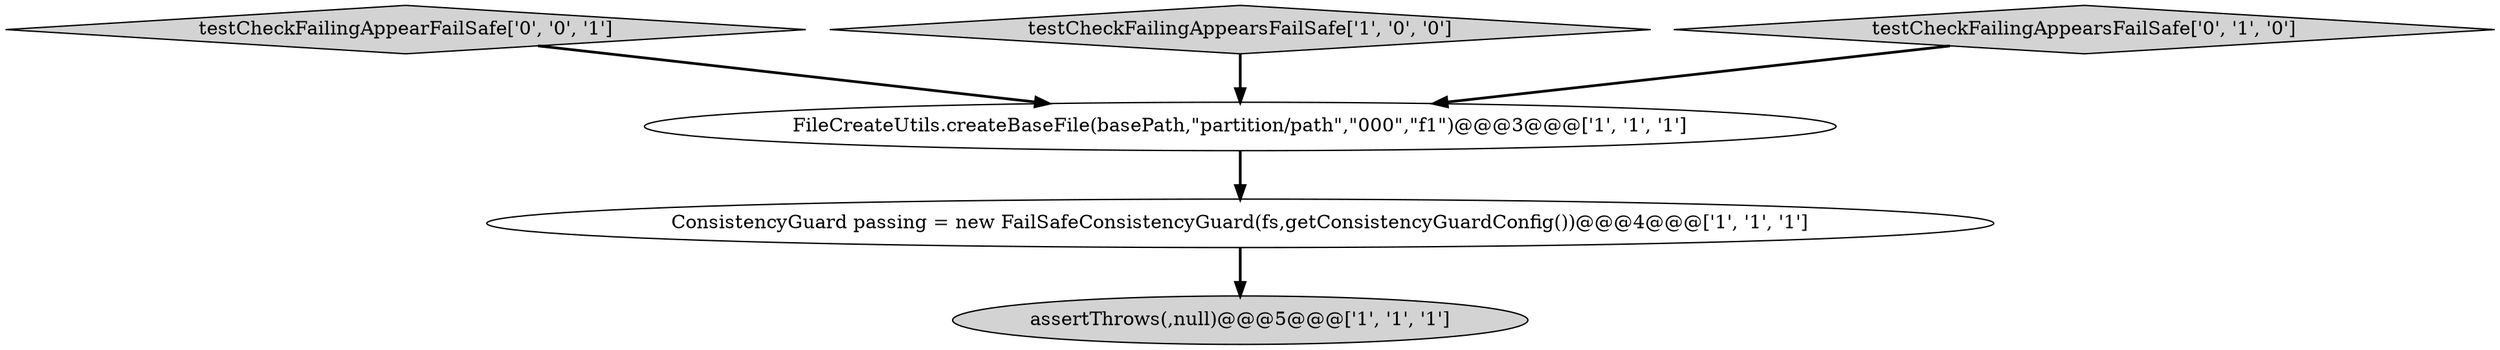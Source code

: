 digraph {
3 [style = filled, label = "assertThrows(,null)@@@5@@@['1', '1', '1']", fillcolor = lightgray, shape = ellipse image = "AAA0AAABBB1BBB"];
2 [style = filled, label = "ConsistencyGuard passing = new FailSafeConsistencyGuard(fs,getConsistencyGuardConfig())@@@4@@@['1', '1', '1']", fillcolor = white, shape = ellipse image = "AAA0AAABBB1BBB"];
5 [style = filled, label = "testCheckFailingAppearFailSafe['0', '0', '1']", fillcolor = lightgray, shape = diamond image = "AAA0AAABBB3BBB"];
0 [style = filled, label = "FileCreateUtils.createBaseFile(basePath,\"partition/path\",\"000\",\"f1\")@@@3@@@['1', '1', '1']", fillcolor = white, shape = ellipse image = "AAA0AAABBB1BBB"];
1 [style = filled, label = "testCheckFailingAppearsFailSafe['1', '0', '0']", fillcolor = lightgray, shape = diamond image = "AAA0AAABBB1BBB"];
4 [style = filled, label = "testCheckFailingAppearsFailSafe['0', '1', '0']", fillcolor = lightgray, shape = diamond image = "AAA0AAABBB2BBB"];
5->0 [style = bold, label=""];
0->2 [style = bold, label=""];
2->3 [style = bold, label=""];
4->0 [style = bold, label=""];
1->0 [style = bold, label=""];
}
